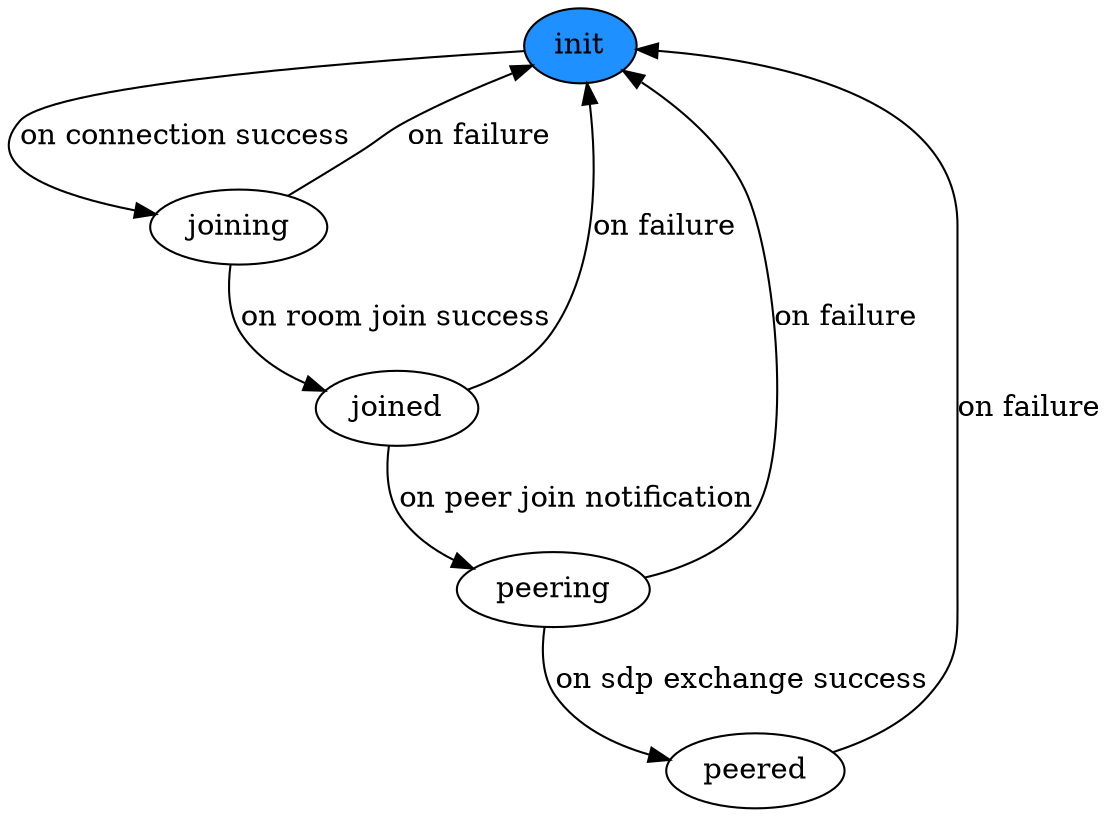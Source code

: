 digraph signaling {
  init [style="filled",fillcolor="dodgerblue"];

  {joining, joined, peering, peered} -> init [label="on failure"];
  init -> joining [label="on connection success"];
  //joining -> init [label="on room join failure"];
  joining -> joined [label="on room join success"];
  joined -> peering [label="on peer join notification"];
  peering -> peered [label="on sdp exchange success"];
}
